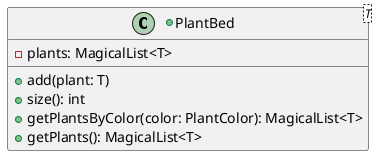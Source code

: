 @startuml
    +class PlantBed<T> {
        -plants: MagicalList<T>

        +add(plant: T)
        +size(): int
        +getPlantsByColor(color: PlantColor): MagicalList<T>
        +getPlants(): MagicalList<T>
    }
@enduml